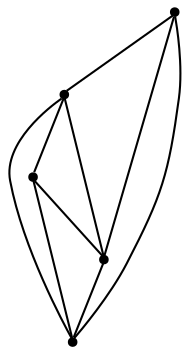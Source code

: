 graph {
  node [shape=point,comment="{\"directed\":false,\"doi\":\"10.1007/978-3-319-73915-1_36\",\"figure\":\"1 (2)\"}"]

  v0 [pos="1442.8131854247983,271.7687941832154"]
  v1 [pos="1442.8131854247986,339.0869921315337"]
  v2 [pos="1442.8131854247986,406.40519007985193"]
  v3 [pos="1552.975477131924,479.8410275414188"]
  v4 [pos="1332.649812714572,437.00455522508514"]

  v0 -- v4 [id="-1",pos="1442.8131854247983,271.7687941832154 1334.00831567027,322.08852208309804 1296.1314931380075,375.21717032077214 1332.649812714572,437.00455522508514"]
  v0 -- v3 [id="-2",pos="1442.8131854247983,271.7687941832154 1587.877951426367,322.0886492583748 1626.0256606180224,389.6860923206382 1552.975477131924,479.8410275414188"]
  v1 -- v3 [id="-3",pos="1442.8131854247986,339.0869921315337 1515.3455684255828,362.65711743125 1552.0430801632197,407.31369846320405 1552.975477131924,479.8410275414188"]
  v1 -- v4 [id="-4",pos="1442.8131854247986,339.0869921315337 1392.9593572423005,348.1049910065639 1351.7236673103996,383.0809581777505 1332.649812714572,437.00455522508514"]
  v2 -- v3 [id="-5",pos="1442.8131854247986,406.40519007985193 1484.7573775066894,418.7236417373499 1520.1838839513807,441.4269721444913 1552.975477131924,479.8410275414188"]
  v0 -- v1 [id="-7",pos="1442.8131854247983,271.7687941832154 1442.8131854247986,339.0869921315337 1442.8131854247986,339.0869921315337 1442.8131854247986,339.0869921315337"]
  v4 -- v3 [id="-9",pos="1332.649812714572,437.00455522508514 1552.975477131924,479.8410275414188 1552.975477131924,479.8410275414188 1552.975477131924,479.8410275414188"]
  v1 -- v2 [id="-11",pos="1442.8131854247986,339.0869921315337 1442.8131854247986,406.40519007985193 1442.8131854247986,406.40519007985193 1442.8131854247986,406.40519007985193"]
  v2 -- v4 [id="-12",pos="1442.8131854247986,406.40519007985193 1332.649812714572,437.00455522508514 1332.649812714572,437.00455522508514 1332.649812714572,437.00455522508514"]
}